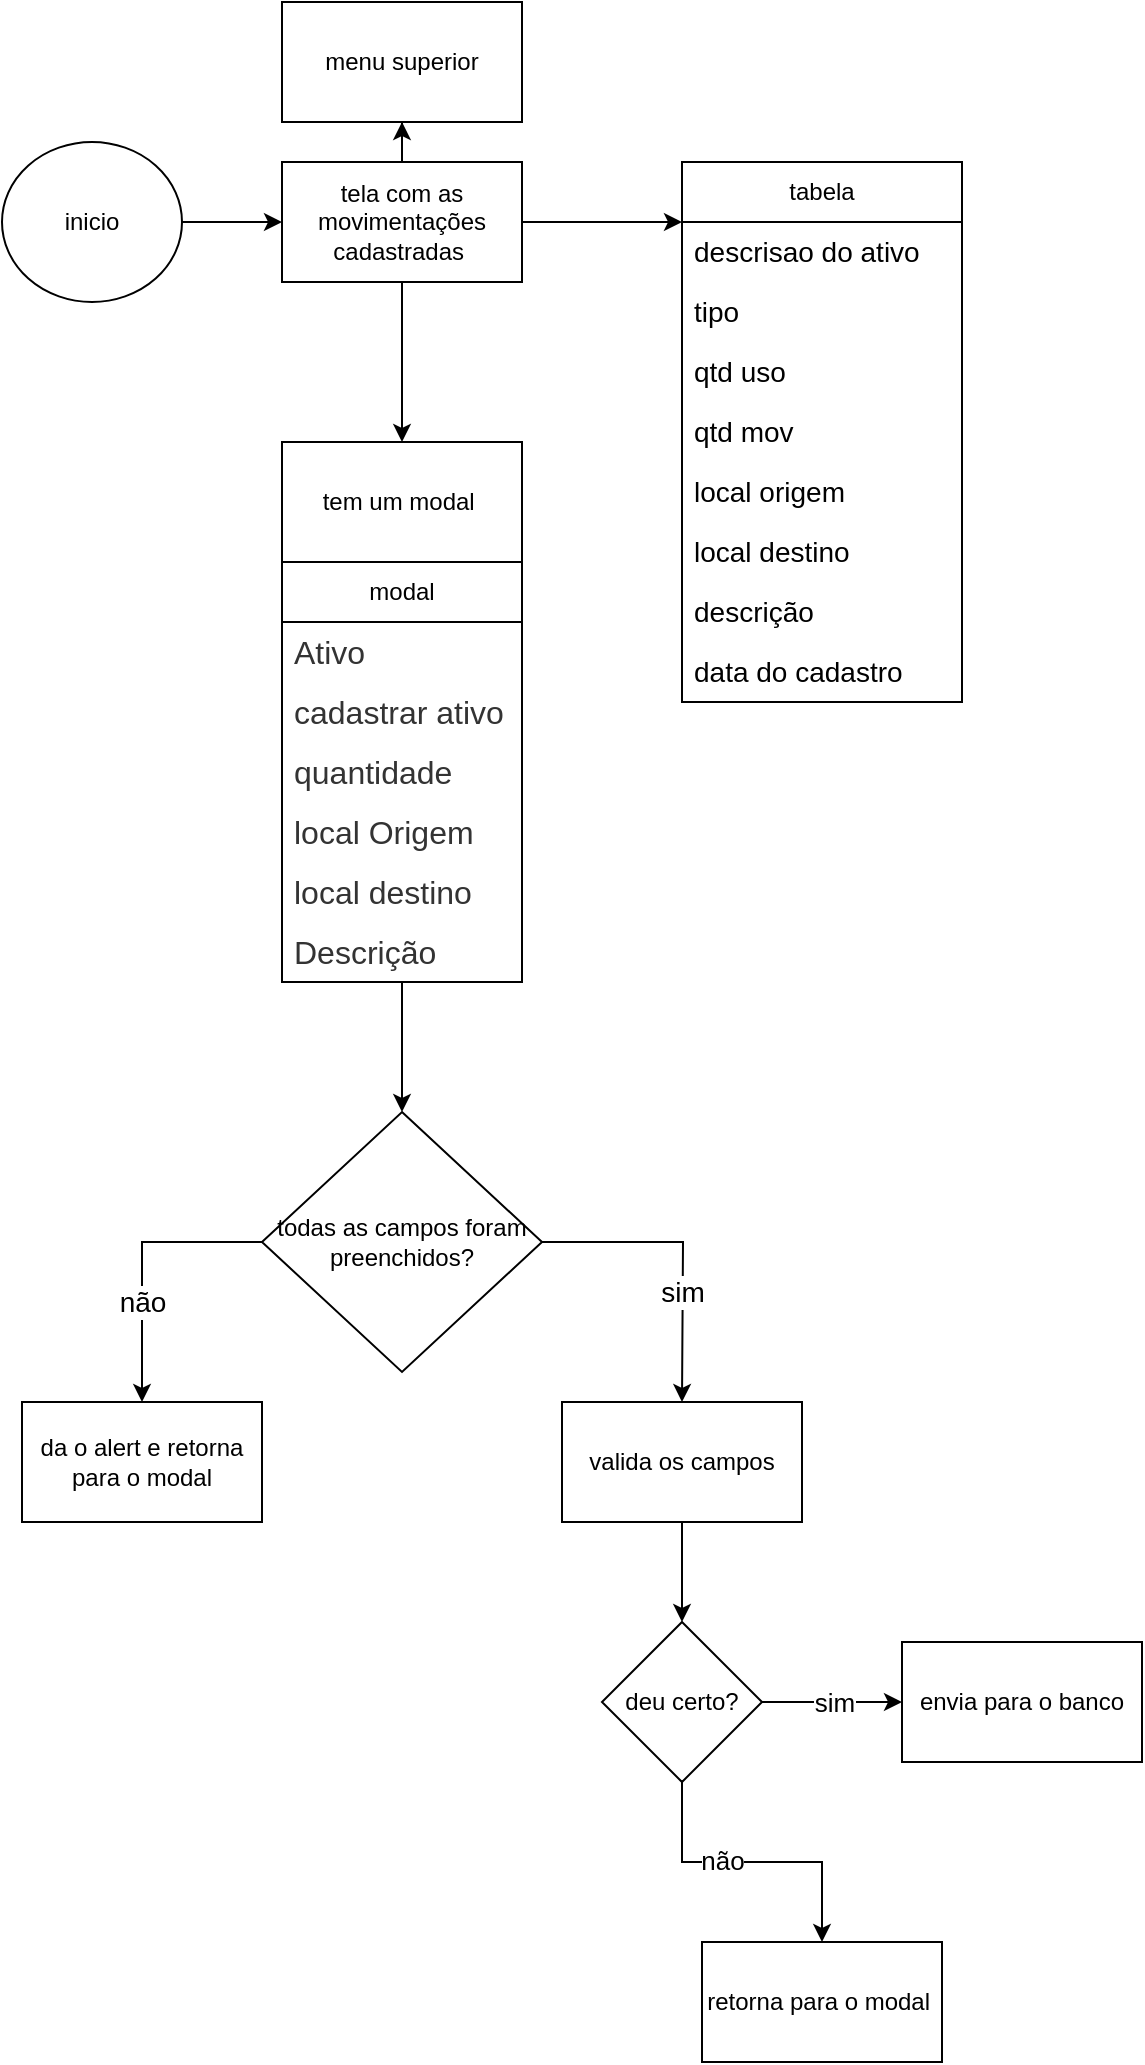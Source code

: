 <mxfile version="26.0.16">
  <diagram id="26EMkZlg8-GxgkMBtVY-" name="Página-1">
    <mxGraphModel dx="1434" dy="772" grid="1" gridSize="10" guides="1" tooltips="1" connect="1" arrows="1" fold="1" page="1" pageScale="1" pageWidth="827" pageHeight="1169" math="0" shadow="0">
      <root>
        <mxCell id="0" />
        <mxCell id="1" parent="0" />
        <mxCell id="ltcoZ4d-lcAb8agZyAOL-16" style="edgeStyle=orthogonalEdgeStyle;rounded=0;orthogonalLoop=1;jettySize=auto;html=1;entryX=0;entryY=0.5;entryDx=0;entryDy=0;" parent="1" source="ltcoZ4d-lcAb8agZyAOL-1" target="ltcoZ4d-lcAb8agZyAOL-2" edge="1">
          <mxGeometry relative="1" as="geometry" />
        </mxCell>
        <mxCell id="ltcoZ4d-lcAb8agZyAOL-1" value="inicio" style="ellipse;whiteSpace=wrap;html=1;" parent="1" vertex="1">
          <mxGeometry x="120" y="70" width="90" height="80" as="geometry" />
        </mxCell>
        <mxCell id="ltcoZ4d-lcAb8agZyAOL-4" value="" style="edgeStyle=orthogonalEdgeStyle;rounded=0;orthogonalLoop=1;jettySize=auto;html=1;" parent="1" source="ltcoZ4d-lcAb8agZyAOL-2" target="ltcoZ4d-lcAb8agZyAOL-3" edge="1">
          <mxGeometry relative="1" as="geometry" />
        </mxCell>
        <mxCell id="ltcoZ4d-lcAb8agZyAOL-28" value="" style="edgeStyle=orthogonalEdgeStyle;rounded=0;orthogonalLoop=1;jettySize=auto;html=1;" parent="1" source="ltcoZ4d-lcAb8agZyAOL-2" target="ltcoZ4d-lcAb8agZyAOL-27" edge="1">
          <mxGeometry relative="1" as="geometry" />
        </mxCell>
        <mxCell id="ltcoZ4d-lcAb8agZyAOL-2" value="tela com as movimentações cadastradas&amp;nbsp;" style="rounded=0;whiteSpace=wrap;html=1;" parent="1" vertex="1">
          <mxGeometry x="260" y="80" width="120" height="60" as="geometry" />
        </mxCell>
        <mxCell id="ltcoZ4d-lcAb8agZyAOL-3" value="tem um modal&amp;nbsp;" style="rounded=0;whiteSpace=wrap;html=1;" parent="1" vertex="1">
          <mxGeometry x="260" y="220" width="120" height="60" as="geometry" />
        </mxCell>
        <mxCell id="ZeA5eX5p3IxSHIirKeZi-7" style="edgeStyle=orthogonalEdgeStyle;rounded=0;orthogonalLoop=1;jettySize=auto;html=1;entryX=0.5;entryY=0;entryDx=0;entryDy=0;" edge="1" parent="1" source="ltcoZ4d-lcAb8agZyAOL-6" target="ZeA5eX5p3IxSHIirKeZi-5">
          <mxGeometry relative="1" as="geometry">
            <mxPoint x="320" y="550" as="targetPoint" />
          </mxGeometry>
        </mxCell>
        <mxCell id="ltcoZ4d-lcAb8agZyAOL-6" value="modal" style="swimlane;fontStyle=0;childLayout=stackLayout;horizontal=1;startSize=30;horizontalStack=0;resizeParent=1;resizeParentMax=0;resizeLast=0;collapsible=1;marginBottom=0;whiteSpace=wrap;html=1;" parent="1" vertex="1">
          <mxGeometry x="260" y="280" width="120" height="210" as="geometry" />
        </mxCell>
        <mxCell id="ltcoZ4d-lcAb8agZyAOL-7" value="&lt;span style=&quot;color: rgb(51, 51, 51); font-family: Arial, sans-serif; font-size: 16px; background-color: rgb(255, 255, 255);&quot;&gt;Ativo&lt;/span&gt;" style="text;strokeColor=none;fillColor=none;align=left;verticalAlign=middle;spacingLeft=4;spacingRight=4;overflow=hidden;points=[[0,0.5],[1,0.5]];portConstraint=eastwest;rotatable=0;whiteSpace=wrap;html=1;" parent="ltcoZ4d-lcAb8agZyAOL-6" vertex="1">
          <mxGeometry y="30" width="120" height="30" as="geometry" />
        </mxCell>
        <mxCell id="ltcoZ4d-lcAb8agZyAOL-8" value="&lt;span style=&quot;color: rgb(51, 51, 51); font-family: Arial, sans-serif; font-size: 16px; background-color: rgb(255, 255, 255);&quot;&gt;cadastrar ativo&lt;/span&gt;" style="text;strokeColor=none;fillColor=none;align=left;verticalAlign=middle;spacingLeft=4;spacingRight=4;overflow=hidden;points=[[0,0.5],[1,0.5]];portConstraint=eastwest;rotatable=0;whiteSpace=wrap;html=1;" parent="ltcoZ4d-lcAb8agZyAOL-6" vertex="1">
          <mxGeometry y="60" width="120" height="30" as="geometry" />
        </mxCell>
        <mxCell id="ltcoZ4d-lcAb8agZyAOL-9" value="&lt;span style=&quot;color: rgb(51, 51, 51); font-family: Arial, sans-serif; font-size: 16px; background-color: rgb(255, 255, 255);&quot;&gt;quantidade&lt;/span&gt;" style="text;strokeColor=none;fillColor=none;align=left;verticalAlign=middle;spacingLeft=4;spacingRight=4;overflow=hidden;points=[[0,0.5],[1,0.5]];portConstraint=eastwest;rotatable=0;whiteSpace=wrap;html=1;" parent="ltcoZ4d-lcAb8agZyAOL-6" vertex="1">
          <mxGeometry y="90" width="120" height="30" as="geometry" />
        </mxCell>
        <mxCell id="ltcoZ4d-lcAb8agZyAOL-10" value="&lt;span style=&quot;color: rgb(51, 51, 51); font-family: Arial, sans-serif; font-size: 16px; background-color: rgb(255, 255, 255);&quot;&gt;local Origem&lt;/span&gt;" style="text;strokeColor=none;fillColor=none;align=left;verticalAlign=middle;spacingLeft=4;spacingRight=4;overflow=hidden;points=[[0,0.5],[1,0.5]];portConstraint=eastwest;rotatable=0;whiteSpace=wrap;html=1;" parent="ltcoZ4d-lcAb8agZyAOL-6" vertex="1">
          <mxGeometry y="120" width="120" height="30" as="geometry" />
        </mxCell>
        <mxCell id="ltcoZ4d-lcAb8agZyAOL-11" value="&lt;span style=&quot;color: rgb(51, 51, 51); font-family: Arial, sans-serif; font-size: 16px; background-color: rgb(255, 255, 255);&quot;&gt;local destino&lt;/span&gt;" style="text;strokeColor=none;fillColor=none;align=left;verticalAlign=middle;spacingLeft=4;spacingRight=4;overflow=hidden;points=[[0,0.5],[1,0.5]];portConstraint=eastwest;rotatable=0;whiteSpace=wrap;html=1;" parent="ltcoZ4d-lcAb8agZyAOL-6" vertex="1">
          <mxGeometry y="150" width="120" height="30" as="geometry" />
        </mxCell>
        <mxCell id="ltcoZ4d-lcAb8agZyAOL-12" value="&lt;span style=&quot;color: rgb(51, 51, 51); font-family: Arial, sans-serif; font-size: 16px; background-color: rgb(255, 255, 255);&quot;&gt;Descrição&lt;/span&gt;" style="text;strokeColor=none;fillColor=none;align=left;verticalAlign=middle;spacingLeft=4;spacingRight=4;overflow=hidden;points=[[0,0.5],[1,0.5]];portConstraint=eastwest;rotatable=0;whiteSpace=wrap;html=1;" parent="ltcoZ4d-lcAb8agZyAOL-6" vertex="1">
          <mxGeometry y="180" width="120" height="30" as="geometry" />
        </mxCell>
        <mxCell id="ltcoZ4d-lcAb8agZyAOL-17" value="tabela" style="swimlane;fontStyle=0;childLayout=stackLayout;horizontal=1;startSize=30;horizontalStack=0;resizeParent=1;resizeParentMax=0;resizeLast=0;collapsible=1;marginBottom=0;whiteSpace=wrap;html=1;" parent="1" vertex="1">
          <mxGeometry x="460" y="80" width="140" height="270" as="geometry" />
        </mxCell>
        <mxCell id="ltcoZ4d-lcAb8agZyAOL-18" value="&lt;span style=&quot;font-family: Arial, sans-serif; font-size: 14px;&quot;&gt;descrisao do ativo&lt;/span&gt;" style="text;strokeColor=none;fillColor=none;align=left;verticalAlign=middle;spacingLeft=4;spacingRight=4;overflow=hidden;points=[[0,0.5],[1,0.5]];portConstraint=eastwest;rotatable=0;whiteSpace=wrap;html=1;" parent="ltcoZ4d-lcAb8agZyAOL-17" vertex="1">
          <mxGeometry y="30" width="140" height="30" as="geometry" />
        </mxCell>
        <mxCell id="ltcoZ4d-lcAb8agZyAOL-19" value="&lt;span style=&quot;font-family: Arial, sans-serif; font-size: 14px;&quot;&gt;tipo&lt;/span&gt;" style="text;strokeColor=none;fillColor=none;align=left;verticalAlign=middle;spacingLeft=4;spacingRight=4;overflow=hidden;points=[[0,0.5],[1,0.5]];portConstraint=eastwest;rotatable=0;whiteSpace=wrap;html=1;" parent="ltcoZ4d-lcAb8agZyAOL-17" vertex="1">
          <mxGeometry y="60" width="140" height="30" as="geometry" />
        </mxCell>
        <mxCell id="ltcoZ4d-lcAb8agZyAOL-20" value="&lt;span style=&quot;font-family: Arial, sans-serif; font-size: 14px;&quot;&gt;qtd uso&lt;/span&gt;" style="text;strokeColor=none;fillColor=none;align=left;verticalAlign=middle;spacingLeft=4;spacingRight=4;overflow=hidden;points=[[0,0.5],[1,0.5]];portConstraint=eastwest;rotatable=0;whiteSpace=wrap;html=1;" parent="ltcoZ4d-lcAb8agZyAOL-17" vertex="1">
          <mxGeometry y="90" width="140" height="30" as="geometry" />
        </mxCell>
        <mxCell id="ltcoZ4d-lcAb8agZyAOL-21" value="&lt;span style=&quot;font-family: Arial, sans-serif; font-size: 14px;&quot;&gt;qtd mov&lt;/span&gt;" style="text;strokeColor=none;fillColor=none;align=left;verticalAlign=middle;spacingLeft=4;spacingRight=4;overflow=hidden;points=[[0,0.5],[1,0.5]];portConstraint=eastwest;rotatable=0;whiteSpace=wrap;html=1;" parent="ltcoZ4d-lcAb8agZyAOL-17" vertex="1">
          <mxGeometry y="120" width="140" height="30" as="geometry" />
        </mxCell>
        <mxCell id="ltcoZ4d-lcAb8agZyAOL-22" value="&lt;span style=&quot;font-family: Arial, sans-serif; font-size: 14px;&quot;&gt;local origem&lt;/span&gt;" style="text;strokeColor=none;fillColor=none;align=left;verticalAlign=middle;spacingLeft=4;spacingRight=4;overflow=hidden;points=[[0,0.5],[1,0.5]];portConstraint=eastwest;rotatable=0;whiteSpace=wrap;html=1;" parent="ltcoZ4d-lcAb8agZyAOL-17" vertex="1">
          <mxGeometry y="150" width="140" height="30" as="geometry" />
        </mxCell>
        <mxCell id="ltcoZ4d-lcAb8agZyAOL-23" value="&lt;span style=&quot;font-family: Arial, sans-serif; font-size: 14px;&quot;&gt;local destino&lt;/span&gt;" style="text;strokeColor=none;fillColor=none;align=left;verticalAlign=middle;spacingLeft=4;spacingRight=4;overflow=hidden;points=[[0,0.5],[1,0.5]];portConstraint=eastwest;rotatable=0;whiteSpace=wrap;html=1;" parent="ltcoZ4d-lcAb8agZyAOL-17" vertex="1">
          <mxGeometry y="180" width="140" height="30" as="geometry" />
        </mxCell>
        <mxCell id="ltcoZ4d-lcAb8agZyAOL-24" value="&lt;span style=&quot;font-family: Arial, sans-serif; font-size: 14px;&quot;&gt;descrição&lt;/span&gt;" style="text;strokeColor=none;fillColor=none;align=left;verticalAlign=middle;spacingLeft=4;spacingRight=4;overflow=hidden;points=[[0,0.5],[1,0.5]];portConstraint=eastwest;rotatable=0;whiteSpace=wrap;html=1;" parent="ltcoZ4d-lcAb8agZyAOL-17" vertex="1">
          <mxGeometry y="210" width="140" height="30" as="geometry" />
        </mxCell>
        <mxCell id="ltcoZ4d-lcAb8agZyAOL-25" value="&lt;span style=&quot;font-family: Arial, sans-serif; font-size: 14px; text-align: center;&quot;&gt;data do cadastro&lt;/span&gt;" style="text;strokeColor=none;fillColor=none;align=left;verticalAlign=middle;spacingLeft=4;spacingRight=4;overflow=hidden;points=[[0,0.5],[1,0.5]];portConstraint=eastwest;rotatable=0;whiteSpace=wrap;html=1;" parent="ltcoZ4d-lcAb8agZyAOL-17" vertex="1">
          <mxGeometry y="240" width="140" height="30" as="geometry" />
        </mxCell>
        <mxCell id="ltcoZ4d-lcAb8agZyAOL-26" style="edgeStyle=orthogonalEdgeStyle;rounded=0;orthogonalLoop=1;jettySize=auto;html=1;" parent="1" source="ltcoZ4d-lcAb8agZyAOL-2" edge="1">
          <mxGeometry relative="1" as="geometry">
            <mxPoint x="460" y="110" as="targetPoint" />
            <Array as="points">
              <mxPoint x="460" y="110" />
            </Array>
          </mxGeometry>
        </mxCell>
        <mxCell id="ltcoZ4d-lcAb8agZyAOL-27" value="menu superior" style="rounded=0;whiteSpace=wrap;html=1;" parent="1" vertex="1">
          <mxGeometry x="260" width="120" height="60" as="geometry" />
        </mxCell>
        <mxCell id="ZeA5eX5p3IxSHIirKeZi-1" style="edgeStyle=orthogonalEdgeStyle;rounded=0;orthogonalLoop=1;jettySize=auto;html=1;entryX=0.5;entryY=0;entryDx=0;entryDy=0;" edge="1" parent="1" source="ZeA5eX5p3IxSHIirKeZi-5">
          <mxGeometry relative="1" as="geometry">
            <mxPoint x="460" y="700" as="targetPoint" />
          </mxGeometry>
        </mxCell>
        <mxCell id="ZeA5eX5p3IxSHIirKeZi-2" value="&lt;font style=&quot;font-size: 14px;&quot;&gt;sim&lt;/font&gt;" style="edgeLabel;html=1;align=center;verticalAlign=middle;resizable=0;points=[];" vertex="1" connectable="0" parent="ZeA5eX5p3IxSHIirKeZi-1">
          <mxGeometry x="-0.177" y="1" relative="1" as="geometry">
            <mxPoint x="8" y="26" as="offset" />
          </mxGeometry>
        </mxCell>
        <mxCell id="ZeA5eX5p3IxSHIirKeZi-3" style="edgeStyle=orthogonalEdgeStyle;rounded=0;orthogonalLoop=1;jettySize=auto;html=1;entryX=0.5;entryY=0;entryDx=0;entryDy=0;" edge="1" parent="1" source="ZeA5eX5p3IxSHIirKeZi-5" target="ZeA5eX5p3IxSHIirKeZi-6">
          <mxGeometry relative="1" as="geometry">
            <mxPoint x="210" y="695" as="targetPoint" />
            <Array as="points">
              <mxPoint x="190" y="620" />
              <mxPoint x="190" y="700" />
            </Array>
          </mxGeometry>
        </mxCell>
        <mxCell id="ZeA5eX5p3IxSHIirKeZi-4" value="&lt;font style=&quot;font-size: 14px;&quot;&gt;não&lt;/font&gt;" style="edgeLabel;html=1;align=center;verticalAlign=middle;resizable=0;points=[];" vertex="1" connectable="0" parent="ZeA5eX5p3IxSHIirKeZi-3">
          <mxGeometry x="-0.652" relative="1" as="geometry">
            <mxPoint x="-36" y="30" as="offset" />
          </mxGeometry>
        </mxCell>
        <mxCell id="ZeA5eX5p3IxSHIirKeZi-5" value="todas as campos foram preenchidos?" style="rhombus;whiteSpace=wrap;html=1;fontStyle=0;startSize=30;" vertex="1" parent="1">
          <mxGeometry x="250" y="555" width="140" height="130" as="geometry" />
        </mxCell>
        <mxCell id="ZeA5eX5p3IxSHIirKeZi-6" value="da o alert e retorna para o modal" style="rounded=0;whiteSpace=wrap;html=1;" vertex="1" parent="1">
          <mxGeometry x="130" y="700" width="120" height="60" as="geometry" />
        </mxCell>
        <mxCell id="ZeA5eX5p3IxSHIirKeZi-10" value="" style="edgeStyle=orthogonalEdgeStyle;rounded=0;orthogonalLoop=1;jettySize=auto;html=1;" edge="1" parent="1" source="ZeA5eX5p3IxSHIirKeZi-11" target="ZeA5eX5p3IxSHIirKeZi-17">
          <mxGeometry relative="1" as="geometry" />
        </mxCell>
        <mxCell id="ZeA5eX5p3IxSHIirKeZi-11" value="valida os campos" style="rounded=0;whiteSpace=wrap;html=1;" vertex="1" parent="1">
          <mxGeometry x="400" y="700" width="120" height="60" as="geometry" />
        </mxCell>
        <mxCell id="ZeA5eX5p3IxSHIirKeZi-13" style="edgeStyle=orthogonalEdgeStyle;rounded=0;orthogonalLoop=1;jettySize=auto;html=1;" edge="1" parent="1" source="ZeA5eX5p3IxSHIirKeZi-17" target="ZeA5eX5p3IxSHIirKeZi-18">
          <mxGeometry relative="1" as="geometry">
            <mxPoint x="570" y="850" as="targetPoint" />
          </mxGeometry>
        </mxCell>
        <mxCell id="ZeA5eX5p3IxSHIirKeZi-14" value="&lt;font style=&quot;font-size: 13px;&quot;&gt;sim&lt;/font&gt;" style="edgeLabel;html=1;align=center;verticalAlign=middle;resizable=0;points=[];" vertex="1" connectable="0" parent="ZeA5eX5p3IxSHIirKeZi-13">
          <mxGeometry x="0.029" y="-3" relative="1" as="geometry">
            <mxPoint y="-3" as="offset" />
          </mxGeometry>
        </mxCell>
        <mxCell id="ZeA5eX5p3IxSHIirKeZi-15" value="" style="edgeStyle=orthogonalEdgeStyle;rounded=0;orthogonalLoop=1;jettySize=auto;html=1;" edge="1" parent="1" source="ZeA5eX5p3IxSHIirKeZi-17" target="ZeA5eX5p3IxSHIirKeZi-19">
          <mxGeometry relative="1" as="geometry" />
        </mxCell>
        <mxCell id="ZeA5eX5p3IxSHIirKeZi-16" value="&lt;font style=&quot;font-size: 13px;&quot;&gt;não&lt;/font&gt;" style="edgeLabel;html=1;align=center;verticalAlign=middle;resizable=0;points=[];" vertex="1" connectable="0" parent="ZeA5eX5p3IxSHIirKeZi-15">
          <mxGeometry x="-0.2" y="1" relative="1" as="geometry">
            <mxPoint as="offset" />
          </mxGeometry>
        </mxCell>
        <mxCell id="ZeA5eX5p3IxSHIirKeZi-17" value="deu certo?" style="rhombus;whiteSpace=wrap;html=1;rounded=0;" vertex="1" parent="1">
          <mxGeometry x="420" y="810" width="80" height="80" as="geometry" />
        </mxCell>
        <mxCell id="ZeA5eX5p3IxSHIirKeZi-18" value="envia para o banco" style="rounded=0;whiteSpace=wrap;html=1;" vertex="1" parent="1">
          <mxGeometry x="570" y="820" width="120" height="60" as="geometry" />
        </mxCell>
        <mxCell id="ZeA5eX5p3IxSHIirKeZi-19" value="retorna para o modal&amp;nbsp;" style="whiteSpace=wrap;html=1;rounded=0;" vertex="1" parent="1">
          <mxGeometry x="470" y="970" width="120" height="60" as="geometry" />
        </mxCell>
      </root>
    </mxGraphModel>
  </diagram>
</mxfile>
